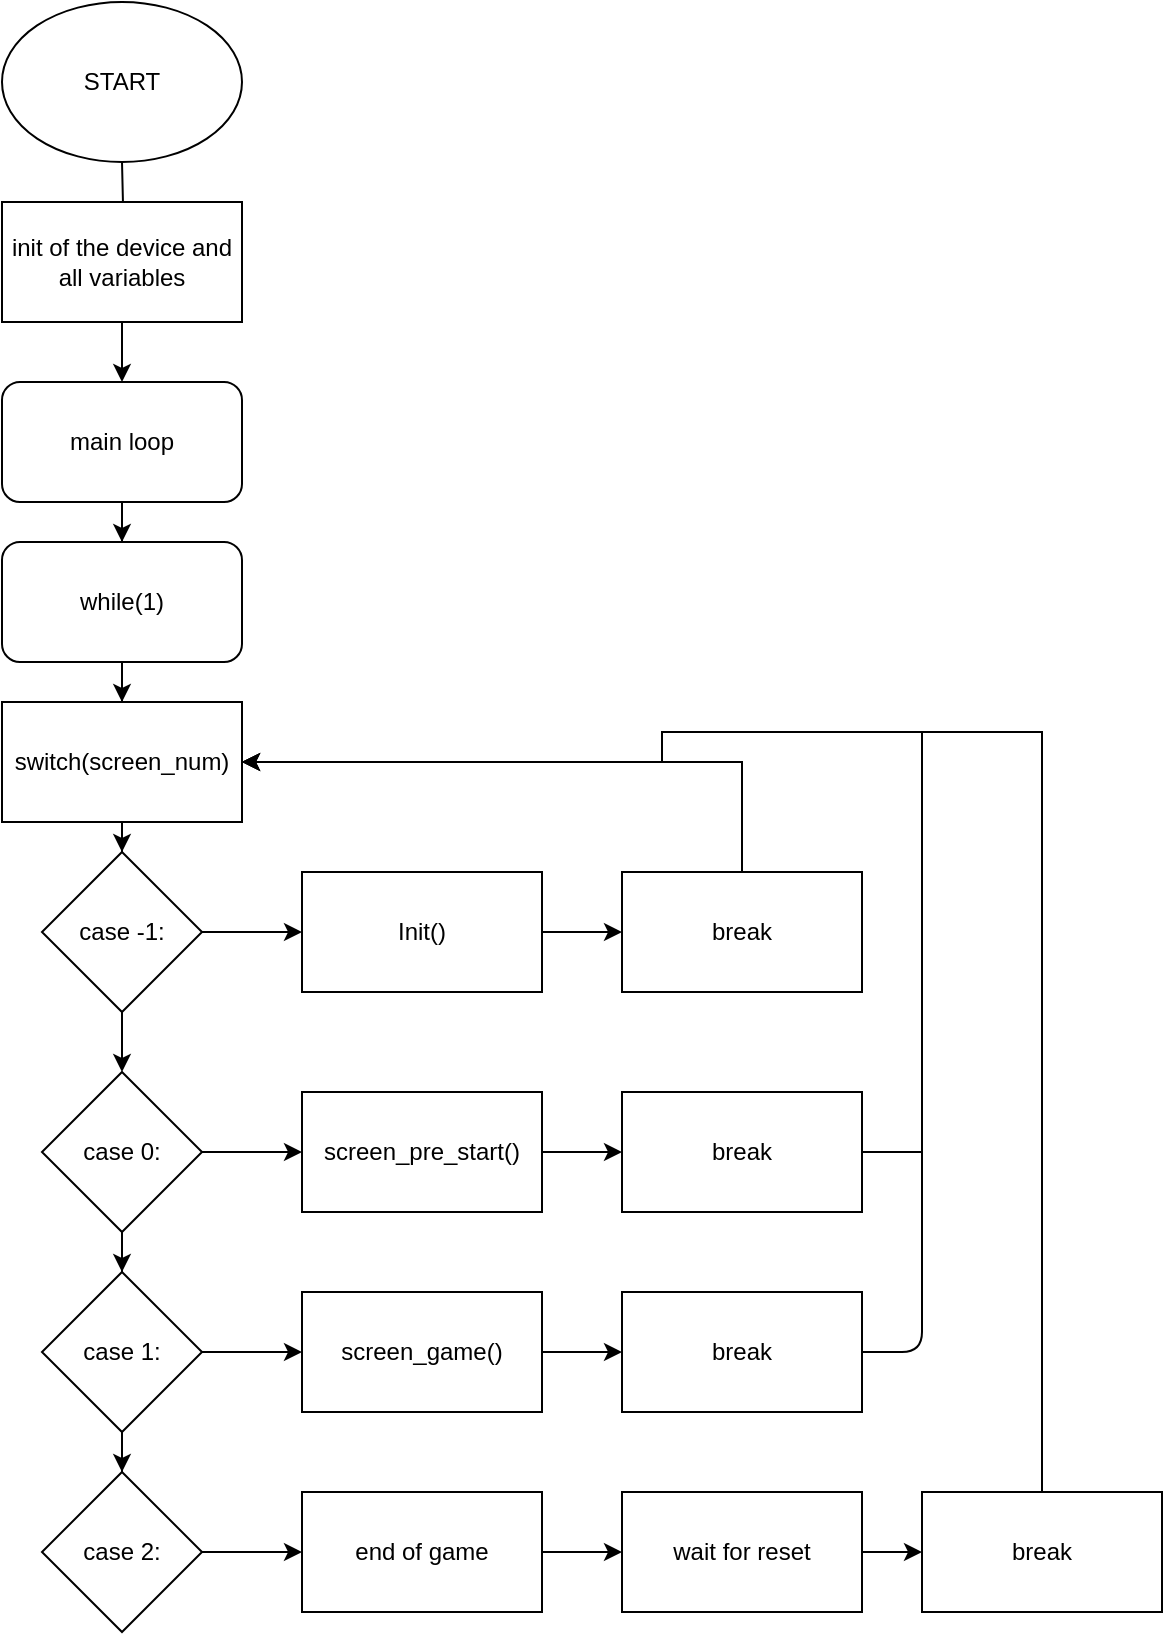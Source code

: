 <mxfile version="10.9.1" type="device"><diagram id="0pVMa-Pc5N0__3A35uyU" name="Page-1"><mxGraphModel dx="849" dy="779" grid="1" gridSize="10" guides="1" tooltips="1" connect="1" arrows="1" fold="1" page="1" pageScale="1" pageWidth="850" pageHeight="1100" math="0" shadow="0"><root><mxCell id="0"/><mxCell id="1" parent="0"/><mxCell id="Rej7J3HrNWacMRguH-Xs-2" value="" style="edgeStyle=orthogonalEdgeStyle;rounded=0;orthogonalLoop=1;jettySize=auto;html=1;" edge="1" parent="1" target="Rej7J3HrNWacMRguH-Xs-4"><mxGeometry relative="1" as="geometry"><mxPoint x="160" y="135" as="sourcePoint"/></mxGeometry></mxCell><mxCell id="Rej7J3HrNWacMRguH-Xs-3" value="" style="edgeStyle=orthogonalEdgeStyle;rounded=0;orthogonalLoop=1;jettySize=auto;html=1;" edge="1" parent="1" source="Rej7J3HrNWacMRguH-Xs-4"><mxGeometry relative="1" as="geometry"><mxPoint x="160" y="245" as="targetPoint"/></mxGeometry></mxCell><mxCell id="Rej7J3HrNWacMRguH-Xs-4" value="init of the device and all variables" style="rounded=0;whiteSpace=wrap;html=1;" vertex="1" parent="1"><mxGeometry x="100" y="155" width="120" height="60" as="geometry"/></mxCell><mxCell id="Rej7J3HrNWacMRguH-Xs-5" value="" style="edgeStyle=orthogonalEdgeStyle;rounded=0;orthogonalLoop=1;jettySize=auto;html=1;" edge="1" parent="1" source="Rej7J3HrNWacMRguH-Xs-6" target="Rej7J3HrNWacMRguH-Xs-8"><mxGeometry relative="1" as="geometry"/></mxCell><mxCell id="Rej7J3HrNWacMRguH-Xs-6" value="main loop" style="rounded=1;whiteSpace=wrap;html=1;" vertex="1" parent="1"><mxGeometry x="100" y="245" width="120" height="60" as="geometry"/></mxCell><mxCell id="Rej7J3HrNWacMRguH-Xs-7" value="" style="edgeStyle=orthogonalEdgeStyle;rounded=0;orthogonalLoop=1;jettySize=auto;html=1;" edge="1" parent="1" source="Rej7J3HrNWacMRguH-Xs-8" target="Rej7J3HrNWacMRguH-Xs-10"><mxGeometry relative="1" as="geometry"/></mxCell><mxCell id="Rej7J3HrNWacMRguH-Xs-8" value="while(1)" style="rounded=1;whiteSpace=wrap;html=1;" vertex="1" parent="1"><mxGeometry x="100" y="325" width="120" height="60" as="geometry"/></mxCell><mxCell id="Rej7J3HrNWacMRguH-Xs-18" value="" style="edgeStyle=orthogonalEdgeStyle;rounded=0;orthogonalLoop=1;jettySize=auto;html=1;" edge="1" parent="1" source="Rej7J3HrNWacMRguH-Xs-10" target="Rej7J3HrNWacMRguH-Xs-17"><mxGeometry relative="1" as="geometry"/></mxCell><mxCell id="Rej7J3HrNWacMRguH-Xs-10" value="switch(screen_num)" style="rounded=0;whiteSpace=wrap;html=1;" vertex="1" parent="1"><mxGeometry x="100" y="405" width="120" height="60" as="geometry"/></mxCell><mxCell id="Rej7J3HrNWacMRguH-Xs-11" value="" style="edgeStyle=orthogonalEdgeStyle;rounded=0;orthogonalLoop=1;jettySize=auto;html=1;" edge="1" parent="1" source="Rej7J3HrNWacMRguH-Xs-12" target="Rej7J3HrNWacMRguH-Xs-14"><mxGeometry relative="1" as="geometry"/></mxCell><mxCell id="Rej7J3HrNWacMRguH-Xs-28" value="" style="edgeStyle=orthogonalEdgeStyle;rounded=0;orthogonalLoop=1;jettySize=auto;html=1;" edge="1" parent="1" source="Rej7J3HrNWacMRguH-Xs-12" target="Rej7J3HrNWacMRguH-Xs-27"><mxGeometry relative="1" as="geometry"/></mxCell><mxCell id="Rej7J3HrNWacMRguH-Xs-12" value="case 0:&lt;br&gt;" style="rhombus;whiteSpace=wrap;html=1;" vertex="1" parent="1"><mxGeometry x="120" y="590" width="80" height="80" as="geometry"/></mxCell><mxCell id="Rej7J3HrNWacMRguH-Xs-13" value="" style="edgeStyle=orthogonalEdgeStyle;rounded=0;orthogonalLoop=1;jettySize=auto;html=1;" edge="1" parent="1" source="Rej7J3HrNWacMRguH-Xs-14" target="Rej7J3HrNWacMRguH-Xs-15"><mxGeometry relative="1" as="geometry"/></mxCell><mxCell id="Rej7J3HrNWacMRguH-Xs-33" value="" style="edgeStyle=orthogonalEdgeStyle;rounded=0;orthogonalLoop=1;jettySize=auto;html=1;" edge="1" parent="1" source="Rej7J3HrNWacMRguH-Xs-14" target="Rej7J3HrNWacMRguH-Xs-32"><mxGeometry relative="1" as="geometry"/></mxCell><mxCell id="Rej7J3HrNWacMRguH-Xs-14" value="case 1:&lt;br&gt;" style="rhombus;whiteSpace=wrap;html=1;" vertex="1" parent="1"><mxGeometry x="120" y="690" width="80" height="80" as="geometry"/></mxCell><mxCell id="Rej7J3HrNWacMRguH-Xs-38" value="" style="edgeStyle=orthogonalEdgeStyle;rounded=0;orthogonalLoop=1;jettySize=auto;html=1;" edge="1" parent="1" source="Rej7J3HrNWacMRguH-Xs-15" target="Rej7J3HrNWacMRguH-Xs-37"><mxGeometry relative="1" as="geometry"/></mxCell><mxCell id="Rej7J3HrNWacMRguH-Xs-15" value="case 2:&lt;br&gt;" style="rhombus;whiteSpace=wrap;html=1;" vertex="1" parent="1"><mxGeometry x="120" y="790" width="80" height="80" as="geometry"/></mxCell><mxCell id="Rej7J3HrNWacMRguH-Xs-16" value="START" style="ellipse;whiteSpace=wrap;html=1;" vertex="1" parent="1"><mxGeometry x="100" y="55" width="120" height="80" as="geometry"/></mxCell><mxCell id="Rej7J3HrNWacMRguH-Xs-19" value="" style="edgeStyle=orthogonalEdgeStyle;rounded=0;orthogonalLoop=1;jettySize=auto;html=1;" edge="1" parent="1" source="Rej7J3HrNWacMRguH-Xs-17" target="Rej7J3HrNWacMRguH-Xs-12"><mxGeometry relative="1" as="geometry"/></mxCell><mxCell id="Rej7J3HrNWacMRguH-Xs-24" value="" style="edgeStyle=orthogonalEdgeStyle;rounded=0;orthogonalLoop=1;jettySize=auto;html=1;" edge="1" parent="1" source="Rej7J3HrNWacMRguH-Xs-17" target="Rej7J3HrNWacMRguH-Xs-20"><mxGeometry relative="1" as="geometry"/></mxCell><mxCell id="Rej7J3HrNWacMRguH-Xs-17" value="case -1:" style="rhombus;whiteSpace=wrap;html=1;" vertex="1" parent="1"><mxGeometry x="120" y="480" width="80" height="80" as="geometry"/></mxCell><mxCell id="Rej7J3HrNWacMRguH-Xs-23" value="" style="edgeStyle=orthogonalEdgeStyle;rounded=0;orthogonalLoop=1;jettySize=auto;html=1;" edge="1" parent="1" source="Rej7J3HrNWacMRguH-Xs-20" target="Rej7J3HrNWacMRguH-Xs-22"><mxGeometry relative="1" as="geometry"/></mxCell><mxCell id="Rej7J3HrNWacMRguH-Xs-20" value="Init()" style="rounded=0;whiteSpace=wrap;html=1;" vertex="1" parent="1"><mxGeometry x="250" y="490" width="120" height="60" as="geometry"/></mxCell><mxCell id="Rej7J3HrNWacMRguH-Xs-26" style="edgeStyle=orthogonalEdgeStyle;rounded=0;orthogonalLoop=1;jettySize=auto;html=1;entryX=1;entryY=0.5;entryDx=0;entryDy=0;" edge="1" parent="1" source="Rej7J3HrNWacMRguH-Xs-22" target="Rej7J3HrNWacMRguH-Xs-10"><mxGeometry relative="1" as="geometry"><Array as="points"><mxPoint x="470" y="435"/></Array></mxGeometry></mxCell><mxCell id="Rej7J3HrNWacMRguH-Xs-22" value="break&lt;br&gt;" style="rounded=0;whiteSpace=wrap;html=1;" vertex="1" parent="1"><mxGeometry x="410" y="490" width="120" height="60" as="geometry"/></mxCell><mxCell id="Rej7J3HrNWacMRguH-Xs-30" value="" style="edgeStyle=orthogonalEdgeStyle;rounded=0;orthogonalLoop=1;jettySize=auto;html=1;" edge="1" parent="1" source="Rej7J3HrNWacMRguH-Xs-27" target="Rej7J3HrNWacMRguH-Xs-29"><mxGeometry relative="1" as="geometry"/></mxCell><mxCell id="Rej7J3HrNWacMRguH-Xs-27" value="screen_pre_start()" style="rounded=0;whiteSpace=wrap;html=1;" vertex="1" parent="1"><mxGeometry x="250" y="600" width="120" height="60" as="geometry"/></mxCell><mxCell id="Rej7J3HrNWacMRguH-Xs-31" style="edgeStyle=orthogonalEdgeStyle;rounded=0;orthogonalLoop=1;jettySize=auto;html=1;entryX=1;entryY=0.5;entryDx=0;entryDy=0;" edge="1" parent="1" source="Rej7J3HrNWacMRguH-Xs-29" target="Rej7J3HrNWacMRguH-Xs-10"><mxGeometry relative="1" as="geometry"><mxPoint x="430" y="430" as="targetPoint"/><Array as="points"><mxPoint x="560" y="630"/><mxPoint x="560" y="420"/><mxPoint x="430" y="420"/><mxPoint x="430" y="435"/></Array></mxGeometry></mxCell><mxCell id="Rej7J3HrNWacMRguH-Xs-29" value="break&lt;br&gt;" style="rounded=0;whiteSpace=wrap;html=1;" vertex="1" parent="1"><mxGeometry x="410" y="600" width="120" height="60" as="geometry"/></mxCell><mxCell id="Rej7J3HrNWacMRguH-Xs-35" value="" style="edgeStyle=orthogonalEdgeStyle;rounded=0;orthogonalLoop=1;jettySize=auto;html=1;" edge="1" parent="1" source="Rej7J3HrNWacMRguH-Xs-32" target="Rej7J3HrNWacMRguH-Xs-34"><mxGeometry relative="1" as="geometry"/></mxCell><mxCell id="Rej7J3HrNWacMRguH-Xs-32" value="screen_game()" style="rounded=0;whiteSpace=wrap;html=1;" vertex="1" parent="1"><mxGeometry x="250" y="700" width="120" height="60" as="geometry"/></mxCell><mxCell id="Rej7J3HrNWacMRguH-Xs-34" value="break&lt;br&gt;" style="rounded=0;whiteSpace=wrap;html=1;" vertex="1" parent="1"><mxGeometry x="410" y="700" width="120" height="60" as="geometry"/></mxCell><mxCell id="Rej7J3HrNWacMRguH-Xs-36" value="" style="endArrow=none;html=1;exitX=1;exitY=0.5;exitDx=0;exitDy=0;" edge="1" parent="1" source="Rej7J3HrNWacMRguH-Xs-34"><mxGeometry width="50" height="50" relative="1" as="geometry"><mxPoint x="580" y="740" as="sourcePoint"/><mxPoint x="560" y="630" as="targetPoint"/><Array as="points"><mxPoint x="560" y="730"/></Array></mxGeometry></mxCell><mxCell id="Rej7J3HrNWacMRguH-Xs-40" value="" style="edgeStyle=orthogonalEdgeStyle;rounded=0;orthogonalLoop=1;jettySize=auto;html=1;" edge="1" parent="1" source="Rej7J3HrNWacMRguH-Xs-37" target="Rej7J3HrNWacMRguH-Xs-39"><mxGeometry relative="1" as="geometry"/></mxCell><mxCell id="Rej7J3HrNWacMRguH-Xs-37" value="end of game" style="rounded=0;whiteSpace=wrap;html=1;" vertex="1" parent="1"><mxGeometry x="250" y="800" width="120" height="60" as="geometry"/></mxCell><mxCell id="Rej7J3HrNWacMRguH-Xs-42" value="" style="edgeStyle=orthogonalEdgeStyle;rounded=0;orthogonalLoop=1;jettySize=auto;html=1;" edge="1" parent="1" source="Rej7J3HrNWacMRguH-Xs-39" target="Rej7J3HrNWacMRguH-Xs-41"><mxGeometry relative="1" as="geometry"/></mxCell><mxCell id="Rej7J3HrNWacMRguH-Xs-39" value="wait for reset" style="rounded=0;whiteSpace=wrap;html=1;" vertex="1" parent="1"><mxGeometry x="410" y="800" width="120" height="60" as="geometry"/></mxCell><mxCell id="Rej7J3HrNWacMRguH-Xs-43" style="edgeStyle=orthogonalEdgeStyle;rounded=0;orthogonalLoop=1;jettySize=auto;html=1;entryX=1;entryY=0.5;entryDx=0;entryDy=0;" edge="1" parent="1" source="Rej7J3HrNWacMRguH-Xs-41" target="Rej7J3HrNWacMRguH-Xs-10"><mxGeometry relative="1" as="geometry"><mxPoint x="240" y="430" as="targetPoint"/><Array as="points"><mxPoint x="620" y="420"/><mxPoint x="430" y="420"/><mxPoint x="430" y="435"/></Array></mxGeometry></mxCell><mxCell id="Rej7J3HrNWacMRguH-Xs-41" value="break" style="rounded=0;whiteSpace=wrap;html=1;" vertex="1" parent="1"><mxGeometry x="560" y="800" width="120" height="60" as="geometry"/></mxCell></root></mxGraphModel></diagram></mxfile>